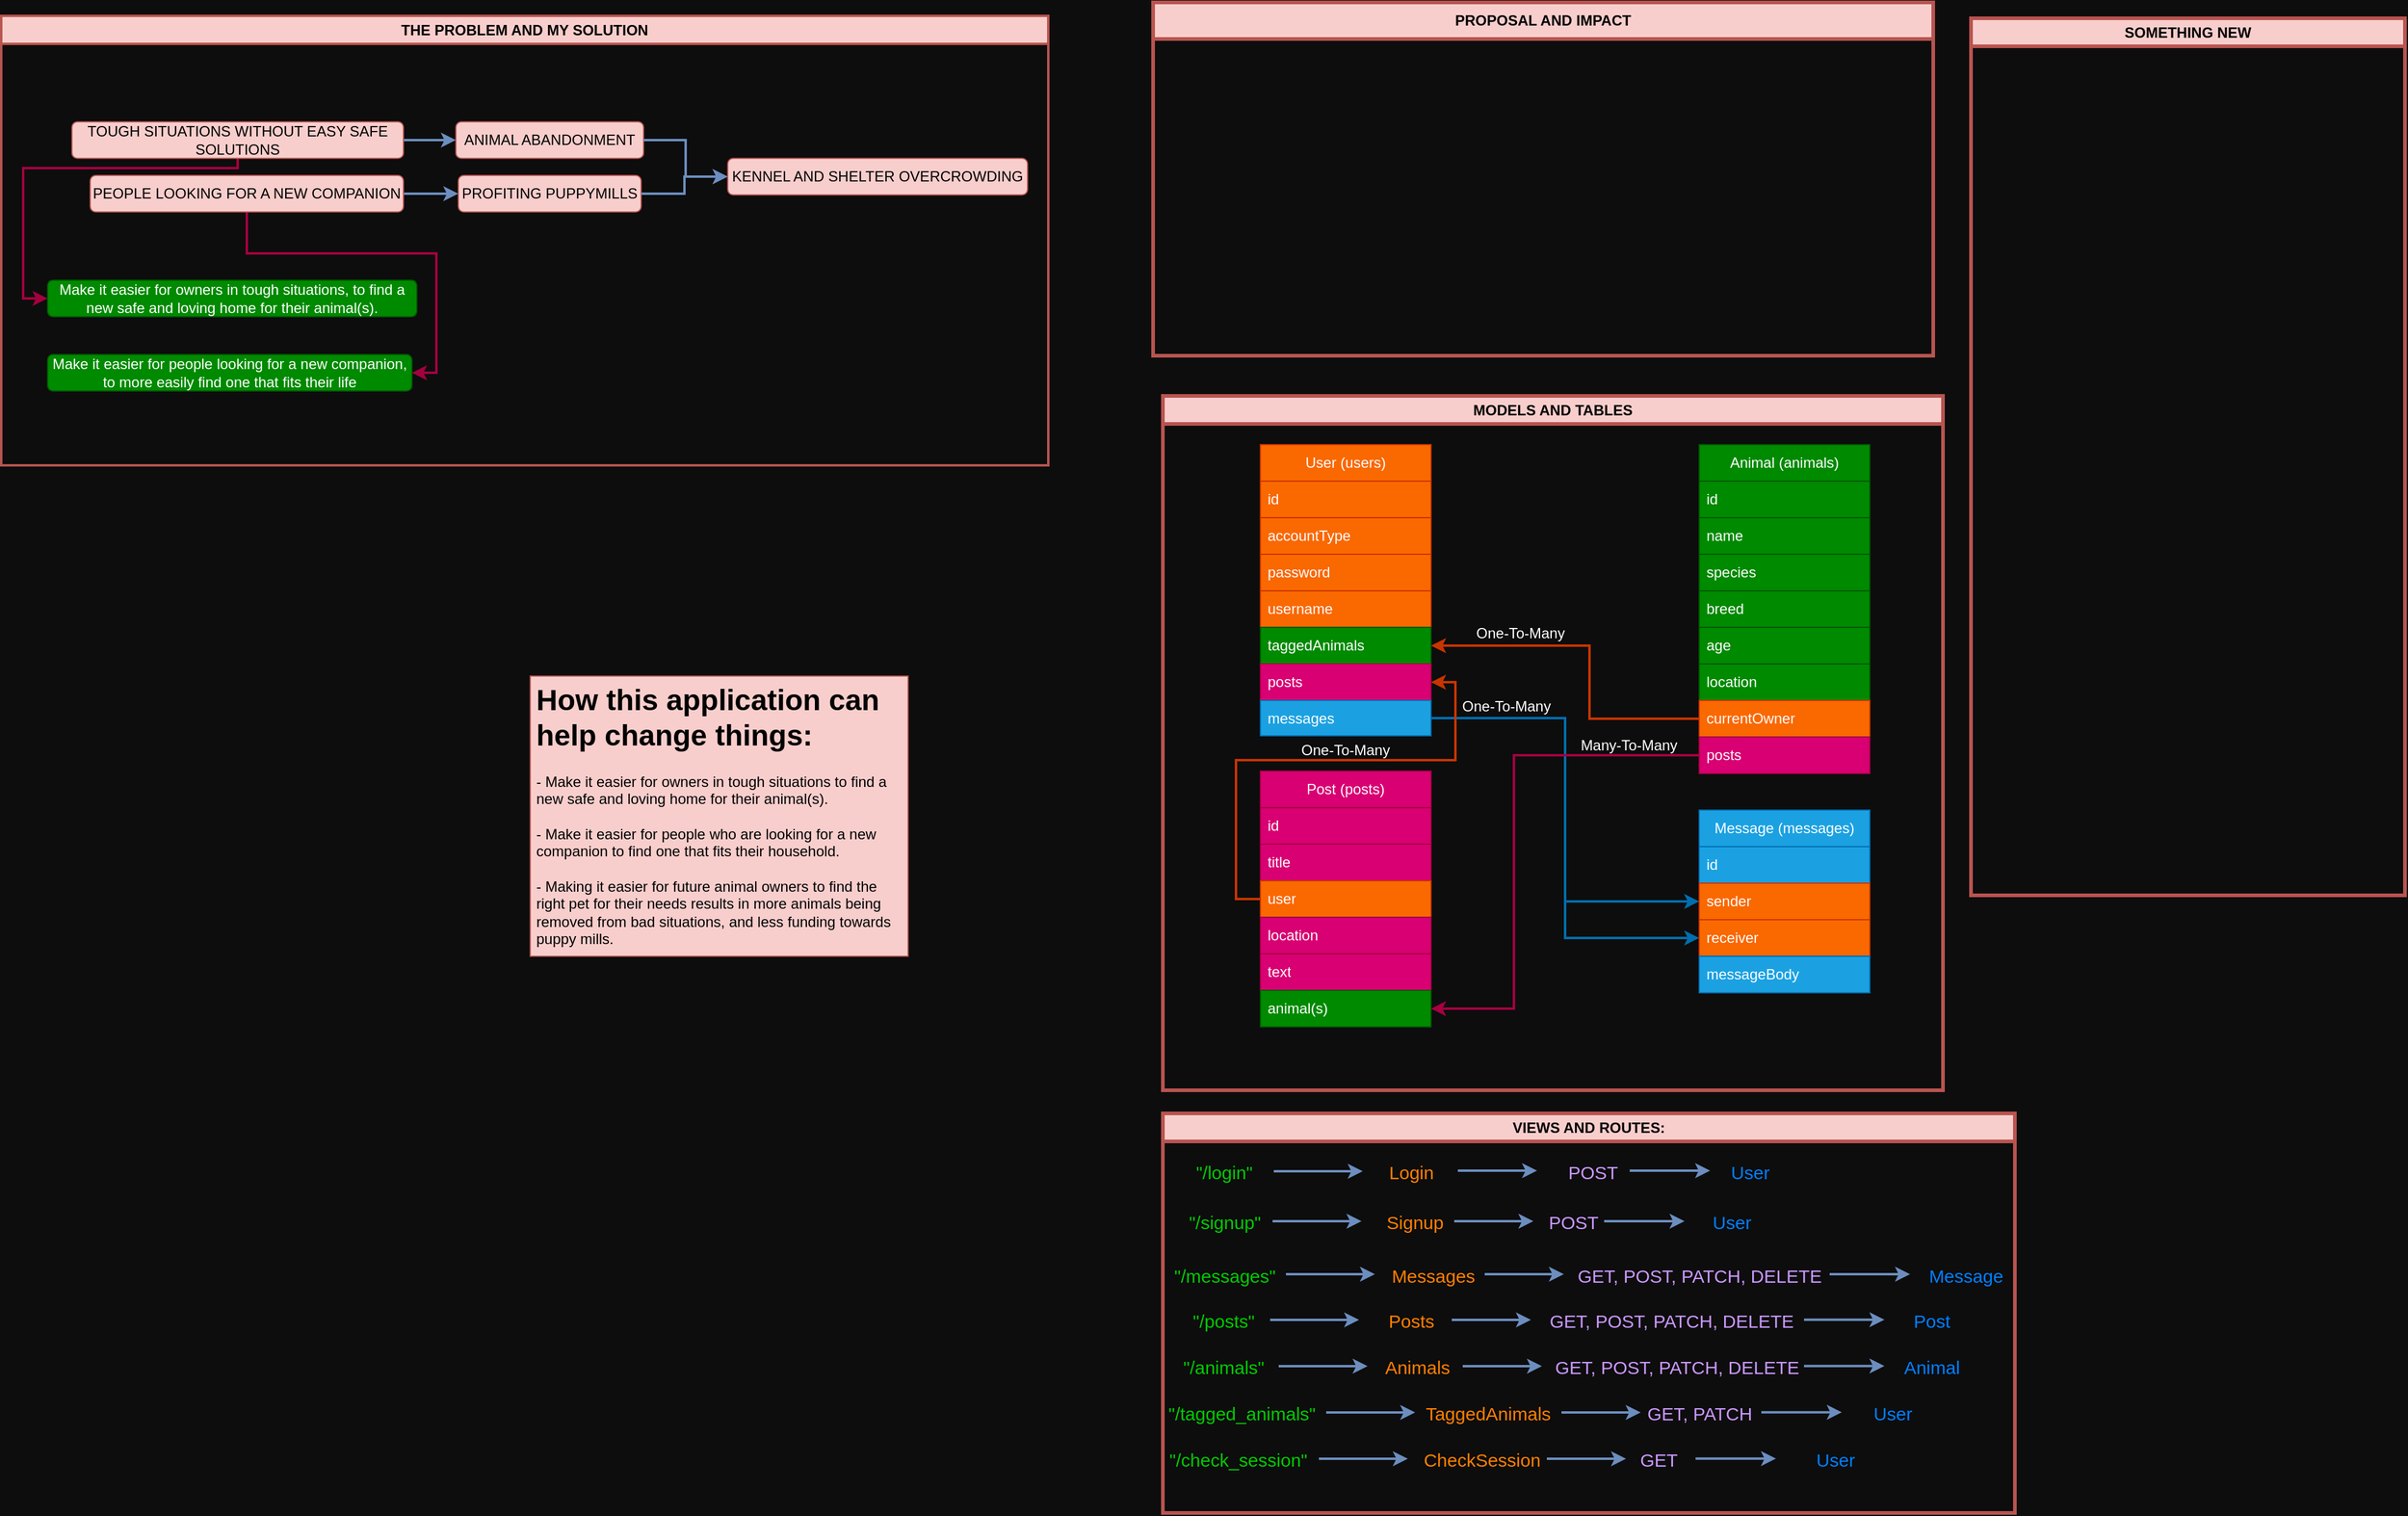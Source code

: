 <mxfile version="22.1.4" type="github">
  <diagram name="Page-1" id="QnDPWNosyGdadTyW6Ekd">
    <mxGraphModel dx="1979" dy="1884" grid="0" gridSize="10" guides="1" tooltips="1" connect="1" arrows="1" fold="1" page="0" pageScale="1" pageWidth="850" pageHeight="1100" background="#0D0D0D" math="0" shadow="0">
      <root>
        <mxCell id="0" />
        <mxCell id="1" parent="0" />
        <mxCell id="WfwidvhYrzyNlVmAxbwn-6" value="PROPOSAL AND IMPACT" style="swimlane;whiteSpace=wrap;html=1;startSize=30;fillColor=#f8cecc;strokeColor=#b85450;strokeWidth=3;" parent="1" vertex="1">
          <mxGeometry x="2" y="-1103" width="640" height="290" as="geometry">
            <mxRectangle x="10" y="-1090" width="180" height="30" as="alternateBounds" />
          </mxGeometry>
        </mxCell>
        <mxCell id="AdRa6NuN1TQCRi0MgPPj-2" value="MODELS AND TABLES" style="swimlane;whiteSpace=wrap;html=1;fillColor=#f8cecc;strokeColor=#b85450;rounded=0;strokeWidth=3;" parent="1" vertex="1">
          <mxGeometry x="10" y="-780" width="640" height="570" as="geometry">
            <mxRectangle x="10" y="-780" width="170" height="30" as="alternateBounds" />
          </mxGeometry>
        </mxCell>
        <mxCell id="AdRa6NuN1TQCRi0MgPPj-7" value="User (users)" style="swimlane;fontStyle=0;childLayout=stackLayout;horizontal=1;startSize=30;horizontalStack=0;resizeParent=1;resizeParentMax=0;resizeLast=0;collapsible=1;marginBottom=0;whiteSpace=wrap;html=1;fillColor=#fa6800;strokeColor=#C73500;fontColor=#FFFFFF;" parent="AdRa6NuN1TQCRi0MgPPj-2" vertex="1">
          <mxGeometry x="80" y="40" width="140" height="239" as="geometry" />
        </mxCell>
        <mxCell id="AdRa6NuN1TQCRi0MgPPj-8" value="id" style="text;strokeColor=#C73500;fillColor=#fa6800;align=left;verticalAlign=middle;spacingLeft=4;spacingRight=4;overflow=hidden;points=[[0,0.5],[1,0.5]];portConstraint=eastwest;rotatable=0;whiteSpace=wrap;html=1;fontColor=#FFFFFF;" parent="AdRa6NuN1TQCRi0MgPPj-7" vertex="1">
          <mxGeometry y="30" width="140" height="30" as="geometry" />
        </mxCell>
        <mxCell id="AdRa6NuN1TQCRi0MgPPj-12" value="accountType" style="text;strokeColor=#C73500;fillColor=#fa6800;align=left;verticalAlign=middle;spacingLeft=4;spacingRight=4;overflow=hidden;points=[[0,0.5],[1,0.5]];portConstraint=eastwest;rotatable=0;whiteSpace=wrap;html=1;fontColor=#FFFFFF;" parent="AdRa6NuN1TQCRi0MgPPj-7" vertex="1">
          <mxGeometry y="60" width="140" height="30" as="geometry" />
        </mxCell>
        <mxCell id="AdRa6NuN1TQCRi0MgPPj-10" value="password" style="text;strokeColor=#C73500;fillColor=#fa6800;align=left;verticalAlign=middle;spacingLeft=4;spacingRight=4;overflow=hidden;points=[[0,0.5],[1,0.5]];portConstraint=eastwest;rotatable=0;whiteSpace=wrap;html=1;fontColor=#FFFFFF;" parent="AdRa6NuN1TQCRi0MgPPj-7" vertex="1">
          <mxGeometry y="90" width="140" height="30" as="geometry" />
        </mxCell>
        <mxCell id="AdRa6NuN1TQCRi0MgPPj-11" value="username" style="text;strokeColor=#C73500;fillColor=#fa6800;align=left;verticalAlign=middle;spacingLeft=4;spacingRight=4;overflow=hidden;points=[[0,0.5],[1,0.5]];portConstraint=eastwest;rotatable=0;whiteSpace=wrap;html=1;fontColor=#FFFFFF;" parent="AdRa6NuN1TQCRi0MgPPj-7" vertex="1">
          <mxGeometry y="120" width="140" height="30" as="geometry" />
        </mxCell>
        <mxCell id="xWQlsnRgKybAR5OPVelj-9" value="taggedAnimals" style="text;strokeColor=#005700;fillColor=#008a00;align=left;verticalAlign=middle;spacingLeft=4;spacingRight=4;overflow=hidden;points=[[0,0.5],[1,0.5]];portConstraint=eastwest;rotatable=0;whiteSpace=wrap;html=1;fontColor=#ffffff;" parent="AdRa6NuN1TQCRi0MgPPj-7" vertex="1">
          <mxGeometry y="150" width="140" height="30" as="geometry" />
        </mxCell>
        <mxCell id="xWQlsnRgKybAR5OPVelj-18" value="posts" style="text;strokeColor=#A50040;fillColor=#d80073;align=left;verticalAlign=middle;spacingLeft=4;spacingRight=4;overflow=hidden;points=[[0,0.5],[1,0.5]];portConstraint=eastwest;rotatable=0;whiteSpace=wrap;html=1;fontColor=#ffffff;" parent="AdRa6NuN1TQCRi0MgPPj-7" vertex="1">
          <mxGeometry y="180" width="140" height="30" as="geometry" />
        </mxCell>
        <mxCell id="xWQlsnRgKybAR5OPVelj-17" value="messages" style="text;strokeColor=#006EAF;fillColor=#1ba1e2;align=left;verticalAlign=middle;spacingLeft=4;spacingRight=4;overflow=hidden;points=[[0,0.5],[1,0.5]];portConstraint=eastwest;rotatable=0;whiteSpace=wrap;html=1;fontColor=#ffffff;" parent="AdRa6NuN1TQCRi0MgPPj-7" vertex="1">
          <mxGeometry y="210" width="140" height="29" as="geometry" />
        </mxCell>
        <mxCell id="AdRa6NuN1TQCRi0MgPPj-14" value="Animal (animals)" style="swimlane;fontStyle=0;childLayout=stackLayout;horizontal=1;startSize=30;horizontalStack=0;resizeParent=1;resizeParentMax=0;resizeLast=0;collapsible=1;marginBottom=0;whiteSpace=wrap;html=1;fillColor=#008a00;strokeColor=#005700;fontColor=#ffffff;" parent="AdRa6NuN1TQCRi0MgPPj-2" vertex="1">
          <mxGeometry x="440" y="40" width="140" height="270" as="geometry" />
        </mxCell>
        <mxCell id="AdRa6NuN1TQCRi0MgPPj-15" value="id" style="text;strokeColor=#005700;fillColor=#008a00;align=left;verticalAlign=middle;spacingLeft=4;spacingRight=4;overflow=hidden;points=[[0,0.5],[1,0.5]];portConstraint=eastwest;rotatable=0;whiteSpace=wrap;html=1;fontColor=#ffffff;" parent="AdRa6NuN1TQCRi0MgPPj-14" vertex="1">
          <mxGeometry y="30" width="140" height="30" as="geometry" />
        </mxCell>
        <mxCell id="AdRa6NuN1TQCRi0MgPPj-16" value="name" style="text;strokeColor=#005700;fillColor=#008a00;align=left;verticalAlign=middle;spacingLeft=4;spacingRight=4;overflow=hidden;points=[[0,0.5],[1,0.5]];portConstraint=eastwest;rotatable=0;whiteSpace=wrap;html=1;fontColor=#ffffff;" parent="AdRa6NuN1TQCRi0MgPPj-14" vertex="1">
          <mxGeometry y="60" width="140" height="30" as="geometry" />
        </mxCell>
        <mxCell id="AdRa6NuN1TQCRi0MgPPj-17" value="species" style="text;strokeColor=#005700;fillColor=#008a00;align=left;verticalAlign=middle;spacingLeft=4;spacingRight=4;overflow=hidden;points=[[0,0.5],[1,0.5]];portConstraint=eastwest;rotatable=0;whiteSpace=wrap;html=1;fontColor=#ffffff;" parent="AdRa6NuN1TQCRi0MgPPj-14" vertex="1">
          <mxGeometry y="90" width="140" height="30" as="geometry" />
        </mxCell>
        <mxCell id="AdRa6NuN1TQCRi0MgPPj-21" value="breed" style="text;strokeColor=#005700;fillColor=#008a00;align=left;verticalAlign=middle;spacingLeft=4;spacingRight=4;overflow=hidden;points=[[0,0.5],[1,0.5]];portConstraint=eastwest;rotatable=0;whiteSpace=wrap;html=1;fontColor=#ffffff;" parent="AdRa6NuN1TQCRi0MgPPj-14" vertex="1">
          <mxGeometry y="120" width="140" height="30" as="geometry" />
        </mxCell>
        <mxCell id="AdRa6NuN1TQCRi0MgPPj-20" value="age" style="text;strokeColor=#005700;fillColor=#008a00;align=left;verticalAlign=middle;spacingLeft=4;spacingRight=4;overflow=hidden;points=[[0,0.5],[1,0.5]];portConstraint=eastwest;rotatable=0;whiteSpace=wrap;html=1;fontColor=#ffffff;" parent="AdRa6NuN1TQCRi0MgPPj-14" vertex="1">
          <mxGeometry y="150" width="140" height="30" as="geometry" />
        </mxCell>
        <mxCell id="AdRa6NuN1TQCRi0MgPPj-19" value="location" style="text;strokeColor=#005700;fillColor=#008a00;align=left;verticalAlign=middle;spacingLeft=4;spacingRight=4;overflow=hidden;points=[[0,0.5],[1,0.5]];portConstraint=eastwest;rotatable=0;whiteSpace=wrap;html=1;fontColor=#ffffff;" parent="AdRa6NuN1TQCRi0MgPPj-14" vertex="1">
          <mxGeometry y="180" width="140" height="30" as="geometry" />
        </mxCell>
        <mxCell id="AdRa6NuN1TQCRi0MgPPj-18" value="currentOwner" style="text;strokeColor=#C73500;fillColor=#fa6800;align=left;verticalAlign=middle;spacingLeft=4;spacingRight=4;overflow=hidden;points=[[0,0.5],[1,0.5]];portConstraint=eastwest;rotatable=0;whiteSpace=wrap;html=1;fontColor=#FFFFFF;" parent="AdRa6NuN1TQCRi0MgPPj-14" vertex="1">
          <mxGeometry y="210" width="140" height="30" as="geometry" />
        </mxCell>
        <mxCell id="xWQlsnRgKybAR5OPVelj-19" value="posts" style="text;strokeColor=#A50040;fillColor=#d80073;align=left;verticalAlign=middle;spacingLeft=4;spacingRight=4;overflow=hidden;points=[[0,0.5],[1,0.5]];portConstraint=eastwest;rotatable=0;whiteSpace=wrap;html=1;fontColor=#ffffff;" parent="AdRa6NuN1TQCRi0MgPPj-14" vertex="1">
          <mxGeometry y="240" width="140" height="30" as="geometry" />
        </mxCell>
        <mxCell id="xWQlsnRgKybAR5OPVelj-2" value="Post (posts)" style="swimlane;fontStyle=0;childLayout=stackLayout;horizontal=1;startSize=30;horizontalStack=0;resizeParent=1;resizeParentMax=0;resizeLast=0;collapsible=1;marginBottom=0;whiteSpace=wrap;html=1;fillColor=#d80073;strokeColor=#A50040;fontColor=#ffffff;" parent="AdRa6NuN1TQCRi0MgPPj-2" vertex="1">
          <mxGeometry x="80" y="308" width="140" height="210" as="geometry" />
        </mxCell>
        <mxCell id="xWQlsnRgKybAR5OPVelj-3" value="id" style="text;strokeColor=#A50040;fillColor=#d80073;align=left;verticalAlign=middle;spacingLeft=4;spacingRight=4;overflow=hidden;points=[[0,0.5],[1,0.5]];portConstraint=eastwest;rotatable=0;whiteSpace=wrap;html=1;fontColor=#ffffff;" parent="xWQlsnRgKybAR5OPVelj-2" vertex="1">
          <mxGeometry y="30" width="140" height="30" as="geometry" />
        </mxCell>
        <mxCell id="xWQlsnRgKybAR5OPVelj-6" value="title" style="text;strokeColor=#A50040;fillColor=#d80073;align=left;verticalAlign=middle;spacingLeft=4;spacingRight=4;overflow=hidden;points=[[0,0.5],[1,0.5]];portConstraint=eastwest;rotatable=0;whiteSpace=wrap;html=1;fontColor=#ffffff;" parent="xWQlsnRgKybAR5OPVelj-2" vertex="1">
          <mxGeometry y="60" width="140" height="30" as="geometry" />
        </mxCell>
        <mxCell id="xWQlsnRgKybAR5OPVelj-4" value="user" style="text;strokeColor=#C73500;fillColor=#fa6800;align=left;verticalAlign=middle;spacingLeft=4;spacingRight=4;overflow=hidden;points=[[0,0.5],[1,0.5]];portConstraint=eastwest;rotatable=0;whiteSpace=wrap;html=1;fontColor=#FFFFFF;" parent="xWQlsnRgKybAR5OPVelj-2" vertex="1">
          <mxGeometry y="90" width="140" height="30" as="geometry" />
        </mxCell>
        <mxCell id="xWQlsnRgKybAR5OPVelj-5" value="location" style="text;strokeColor=#A50040;fillColor=#d80073;align=left;verticalAlign=middle;spacingLeft=4;spacingRight=4;overflow=hidden;points=[[0,0.5],[1,0.5]];portConstraint=eastwest;rotatable=0;whiteSpace=wrap;html=1;fontColor=#ffffff;" parent="xWQlsnRgKybAR5OPVelj-2" vertex="1">
          <mxGeometry y="120" width="140" height="30" as="geometry" />
        </mxCell>
        <mxCell id="xWQlsnRgKybAR5OPVelj-7" value="text" style="text;strokeColor=#A50040;fillColor=#d80073;align=left;verticalAlign=middle;spacingLeft=4;spacingRight=4;overflow=hidden;points=[[0,0.5],[1,0.5]];portConstraint=eastwest;rotatable=0;whiteSpace=wrap;html=1;fontColor=#ffffff;" parent="xWQlsnRgKybAR5OPVelj-2" vertex="1">
          <mxGeometry y="150" width="140" height="30" as="geometry" />
        </mxCell>
        <mxCell id="xWQlsnRgKybAR5OPVelj-8" value="animal(s)" style="text;strokeColor=#005700;fillColor=#008a00;align=left;verticalAlign=middle;spacingLeft=4;spacingRight=4;overflow=hidden;points=[[0,0.5],[1,0.5]];portConstraint=eastwest;rotatable=0;whiteSpace=wrap;html=1;fontColor=#ffffff;" parent="xWQlsnRgKybAR5OPVelj-2" vertex="1">
          <mxGeometry y="180" width="140" height="30" as="geometry" />
        </mxCell>
        <mxCell id="AdRa6NuN1TQCRi0MgPPj-22" value="Message (messages)" style="swimlane;fontStyle=0;childLayout=stackLayout;horizontal=1;startSize=30;horizontalStack=0;resizeParent=1;resizeParentMax=0;resizeLast=0;collapsible=1;marginBottom=0;whiteSpace=wrap;html=1;fillColor=#1ba1e2;strokeColor=#006EAF;fontColor=#ffffff;" parent="AdRa6NuN1TQCRi0MgPPj-2" vertex="1">
          <mxGeometry x="440" y="340" width="140" height="150" as="geometry" />
        </mxCell>
        <mxCell id="AdRa6NuN1TQCRi0MgPPj-23" value="id" style="text;strokeColor=#006EAF;fillColor=#1ba1e2;align=left;verticalAlign=middle;spacingLeft=4;spacingRight=4;overflow=hidden;points=[[0,0.5],[1,0.5]];portConstraint=eastwest;rotatable=0;whiteSpace=wrap;html=1;fontColor=#ffffff;" parent="AdRa6NuN1TQCRi0MgPPj-22" vertex="1">
          <mxGeometry y="30" width="140" height="30" as="geometry" />
        </mxCell>
        <mxCell id="AdRa6NuN1TQCRi0MgPPj-24" value="sender" style="text;strokeColor=#C73500;fillColor=#fa6800;align=left;verticalAlign=middle;spacingLeft=4;spacingRight=4;overflow=hidden;points=[[0,0.5],[1,0.5]];portConstraint=eastwest;rotatable=0;whiteSpace=wrap;html=1;fontColor=#FFFFFF;" parent="AdRa6NuN1TQCRi0MgPPj-22" vertex="1">
          <mxGeometry y="60" width="140" height="30" as="geometry" />
        </mxCell>
        <mxCell id="AdRa6NuN1TQCRi0MgPPj-26" value="receiver" style="text;strokeColor=#C73500;fillColor=#fa6800;align=left;verticalAlign=middle;spacingLeft=4;spacingRight=4;overflow=hidden;points=[[0,0.5],[1,0.5]];portConstraint=eastwest;rotatable=0;whiteSpace=wrap;html=1;fontColor=#FFFFFF;" parent="AdRa6NuN1TQCRi0MgPPj-22" vertex="1">
          <mxGeometry y="90" width="140" height="30" as="geometry" />
        </mxCell>
        <mxCell id="AdRa6NuN1TQCRi0MgPPj-27" value="messageBody" style="text;strokeColor=#006EAF;fillColor=#1ba1e2;align=left;verticalAlign=middle;spacingLeft=4;spacingRight=4;overflow=hidden;points=[[0,0.5],[1,0.5]];portConstraint=eastwest;rotatable=0;whiteSpace=wrap;html=1;fontColor=#ffffff;" parent="AdRa6NuN1TQCRi0MgPPj-22" vertex="1">
          <mxGeometry y="120" width="140" height="30" as="geometry" />
        </mxCell>
        <mxCell id="xWQlsnRgKybAR5OPVelj-20" style="edgeStyle=orthogonalEdgeStyle;rounded=0;orthogonalLoop=1;jettySize=auto;html=1;strokeColor=#C73500;strokeWidth=2;fillColor=#fa6800;" parent="AdRa6NuN1TQCRi0MgPPj-2" source="AdRa6NuN1TQCRi0MgPPj-18" target="xWQlsnRgKybAR5OPVelj-9" edge="1">
          <mxGeometry relative="1" as="geometry">
            <Array as="points">
              <mxPoint x="350" y="265" />
              <mxPoint x="350" y="205" />
            </Array>
          </mxGeometry>
        </mxCell>
        <mxCell id="xWQlsnRgKybAR5OPVelj-23" style="edgeStyle=orthogonalEdgeStyle;rounded=0;orthogonalLoop=1;jettySize=auto;html=1;strokeColor=#006EAF;strokeWidth=2;fillColor=#1ba1e2;" parent="AdRa6NuN1TQCRi0MgPPj-2" source="xWQlsnRgKybAR5OPVelj-17" target="AdRa6NuN1TQCRi0MgPPj-26" edge="1">
          <mxGeometry relative="1" as="geometry" />
        </mxCell>
        <mxCell id="xWQlsnRgKybAR5OPVelj-24" style="edgeStyle=orthogonalEdgeStyle;rounded=0;orthogonalLoop=1;jettySize=auto;html=1;strokeColor=#006EAF;strokeWidth=2;fillColor=#1ba1e2;" parent="AdRa6NuN1TQCRi0MgPPj-2" source="xWQlsnRgKybAR5OPVelj-17" target="AdRa6NuN1TQCRi0MgPPj-24" edge="1">
          <mxGeometry relative="1" as="geometry" />
        </mxCell>
        <mxCell id="xWQlsnRgKybAR5OPVelj-25" style="edgeStyle=orthogonalEdgeStyle;rounded=0;orthogonalLoop=1;jettySize=auto;html=1;entryX=1;entryY=0.5;entryDx=0;entryDy=0;strokeColor=#A50040;strokeWidth=2;fillColor=#d80073;" parent="AdRa6NuN1TQCRi0MgPPj-2" source="xWQlsnRgKybAR5OPVelj-19" target="xWQlsnRgKybAR5OPVelj-8" edge="1">
          <mxGeometry relative="1" as="geometry">
            <Array as="points">
              <mxPoint x="288" y="295" />
              <mxPoint x="288" y="503" />
            </Array>
          </mxGeometry>
        </mxCell>
        <mxCell id="JQjJ9PsffKk6_SLziyI5-3" value="One-To-Many" style="text;html=1;strokeColor=none;fillColor=none;align=center;verticalAlign=middle;whiteSpace=wrap;rounded=0;fontColor=#FFFFFF;" parent="AdRa6NuN1TQCRi0MgPPj-2" vertex="1">
          <mxGeometry x="245" y="180" width="97" height="30" as="geometry" />
        </mxCell>
        <mxCell id="JQjJ9PsffKk6_SLziyI5-4" value="One-To-Many" style="text;html=1;strokeColor=none;fillColor=none;align=center;verticalAlign=middle;whiteSpace=wrap;rounded=0;fontColor=#FFFFFF;" parent="AdRa6NuN1TQCRi0MgPPj-2" vertex="1">
          <mxGeometry x="243" y="240" width="78" height="30" as="geometry" />
        </mxCell>
        <mxCell id="JQjJ9PsffKk6_SLziyI5-7" style="edgeStyle=orthogonalEdgeStyle;rounded=0;orthogonalLoop=1;jettySize=auto;html=1;entryX=1;entryY=0.5;entryDx=0;entryDy=0;strokeWidth=2;fillColor=#fa6800;strokeColor=#C73500;" parent="AdRa6NuN1TQCRi0MgPPj-2" source="xWQlsnRgKybAR5OPVelj-4" target="xWQlsnRgKybAR5OPVelj-18" edge="1">
          <mxGeometry relative="1" as="geometry">
            <Array as="points">
              <mxPoint x="60" y="413" />
              <mxPoint x="60" y="299" />
              <mxPoint x="240" y="299" />
              <mxPoint x="240" y="235" />
            </Array>
          </mxGeometry>
        </mxCell>
        <mxCell id="JQjJ9PsffKk6_SLziyI5-8" value="One-To-Many" style="text;html=1;strokeColor=none;fillColor=none;align=center;verticalAlign=middle;whiteSpace=wrap;rounded=0;fontColor=#FFFFFF;" parent="AdRa6NuN1TQCRi0MgPPj-2" vertex="1">
          <mxGeometry x="110" y="276" width="80" height="30" as="geometry" />
        </mxCell>
        <mxCell id="JQjJ9PsffKk6_SLziyI5-9" value="Many-To-Many" style="text;html=1;strokeColor=none;fillColor=none;align=center;verticalAlign=middle;whiteSpace=wrap;rounded=0;fontColor=#FFFFFF;" parent="AdRa6NuN1TQCRi0MgPPj-2" vertex="1">
          <mxGeometry x="340" y="272" width="85" height="30" as="geometry" />
        </mxCell>
        <mxCell id="_cTKvnzmP2ruFUYqaLfK-1" value="VIEWS AND ROUTES:" style="swimlane;whiteSpace=wrap;html=1;fillColor=#f8cecc;strokeColor=#b85450;strokeWidth=3;" parent="1" vertex="1">
          <mxGeometry x="10" y="-191" width="699" height="328" as="geometry">
            <mxRectangle x="9" y="-199" width="156" height="26" as="alternateBounds" />
          </mxGeometry>
        </mxCell>
        <mxCell id="2MYl5ndHaeksl3x8lS-z-1" value="&quot;/login&quot;" style="text;html=1;strokeColor=none;fillColor=none;align=center;verticalAlign=middle;whiteSpace=wrap;rounded=0;fontColor=#00CC00;fontSize=15;" parent="_cTKvnzmP2ruFUYqaLfK-1" vertex="1">
          <mxGeometry x="20" y="33" width="61" height="30" as="geometry" />
        </mxCell>
        <mxCell id="2MYl5ndHaeksl3x8lS-z-2" value="" style="endArrow=classic;html=1;rounded=0;fillColor=#dae8fc;strokeColor=#6c8ebf;strokeWidth=2;" parent="_cTKvnzmP2ruFUYqaLfK-1" edge="1">
          <mxGeometry width="50" height="50" relative="1" as="geometry">
            <mxPoint x="91" y="47.5" as="sourcePoint" />
            <mxPoint x="164" y="47.5" as="targetPoint" />
            <Array as="points" />
          </mxGeometry>
        </mxCell>
        <mxCell id="2MYl5ndHaeksl3x8lS-z-3" value="Login" style="text;html=1;strokeColor=none;fillColor=none;align=center;verticalAlign=middle;whiteSpace=wrap;rounded=0;fontColor=#FF8000;fontSize=15;" parent="_cTKvnzmP2ruFUYqaLfK-1" vertex="1">
          <mxGeometry x="174" y="33" width="60" height="30" as="geometry" />
        </mxCell>
        <mxCell id="2MYl5ndHaeksl3x8lS-z-4" value="" style="endArrow=classic;html=1;rounded=0;fillColor=#dae8fc;strokeColor=#6c8ebf;strokeWidth=2;" parent="_cTKvnzmP2ruFUYqaLfK-1" edge="1">
          <mxGeometry width="50" height="50" relative="1" as="geometry">
            <mxPoint x="242" y="47" as="sourcePoint" />
            <mxPoint x="307" y="47" as="targetPoint" />
          </mxGeometry>
        </mxCell>
        <mxCell id="2MYl5ndHaeksl3x8lS-z-5" value="POST" style="text;html=1;strokeColor=none;fillColor=none;align=center;verticalAlign=middle;whiteSpace=wrap;rounded=0;fontColor=#CC99FF;fontSize=15;" parent="_cTKvnzmP2ruFUYqaLfK-1" vertex="1">
          <mxGeometry x="323" y="33" width="60" height="30" as="geometry" />
        </mxCell>
        <mxCell id="2MYl5ndHaeksl3x8lS-z-8" value="" style="endArrow=classic;html=1;rounded=0;strokeWidth=2;fillColor=#dae8fc;strokeColor=#6c8ebf;" parent="_cTKvnzmP2ruFUYqaLfK-1" edge="1">
          <mxGeometry width="50" height="50" relative="1" as="geometry">
            <mxPoint x="383" y="47" as="sourcePoint" />
            <mxPoint x="449" y="47" as="targetPoint" />
          </mxGeometry>
        </mxCell>
        <mxCell id="2MYl5ndHaeksl3x8lS-z-9" value="User" style="text;html=1;strokeColor=none;fillColor=none;align=center;verticalAlign=middle;whiteSpace=wrap;rounded=0;fontColor=#007FFF;fontSize=15;" parent="_cTKvnzmP2ruFUYqaLfK-1" vertex="1">
          <mxGeometry x="452" y="33" width="60" height="30" as="geometry" />
        </mxCell>
        <mxCell id="2MYl5ndHaeksl3x8lS-z-11" value="&quot;/signup&quot;" style="text;html=1;strokeColor=none;fillColor=none;align=center;verticalAlign=middle;whiteSpace=wrap;rounded=0;fontColor=#00CC00;fontSize=15;" parent="_cTKvnzmP2ruFUYqaLfK-1" vertex="1">
          <mxGeometry x="21" y="74" width="60" height="30" as="geometry" />
        </mxCell>
        <mxCell id="2MYl5ndHaeksl3x8lS-z-12" value="&quot;/messages&quot;" style="text;html=1;strokeColor=none;fillColor=none;align=center;verticalAlign=middle;whiteSpace=wrap;rounded=0;fontSize=15;fontColor=#00CC00;" parent="_cTKvnzmP2ruFUYqaLfK-1" vertex="1">
          <mxGeometry x="21" y="117.5" width="60" height="30" as="geometry" />
        </mxCell>
        <mxCell id="2MYl5ndHaeksl3x8lS-z-13" value="&quot;/posts&quot;" style="text;html=1;strokeColor=none;fillColor=none;align=center;verticalAlign=middle;whiteSpace=wrap;rounded=0;fontSize=15;fontColor=#00CC00;" parent="_cTKvnzmP2ruFUYqaLfK-1" vertex="1">
          <mxGeometry x="20" y="155" width="60" height="30" as="geometry" />
        </mxCell>
        <mxCell id="2MYl5ndHaeksl3x8lS-z-14" value="&quot;/animals&quot;" style="text;html=1;strokeColor=none;fillColor=none;align=center;verticalAlign=middle;whiteSpace=wrap;rounded=0;fontSize=15;fontColor=#00CC00;" parent="_cTKvnzmP2ruFUYqaLfK-1" vertex="1">
          <mxGeometry x="20" y="193" width="60" height="30" as="geometry" />
        </mxCell>
        <mxCell id="2MYl5ndHaeksl3x8lS-z-15" value="&quot;/tagged_animals&quot;" style="text;html=1;strokeColor=none;fillColor=none;align=center;verticalAlign=middle;whiteSpace=wrap;rounded=0;fontSize=15;fontColor=#00CC00;" parent="_cTKvnzmP2ruFUYqaLfK-1" vertex="1">
          <mxGeometry x="35" y="231" width="60" height="30" as="geometry" />
        </mxCell>
        <mxCell id="2MYl5ndHaeksl3x8lS-z-17" value="" style="endArrow=classic;html=1;rounded=0;fillColor=#dae8fc;strokeColor=#6c8ebf;strokeWidth=2;" parent="_cTKvnzmP2ruFUYqaLfK-1" edge="1">
          <mxGeometry width="50" height="50" relative="1" as="geometry">
            <mxPoint x="90" y="88.5" as="sourcePoint" />
            <mxPoint x="163" y="88.5" as="targetPoint" />
            <Array as="points" />
          </mxGeometry>
        </mxCell>
        <mxCell id="2MYl5ndHaeksl3x8lS-z-18" value="" style="endArrow=classic;html=1;rounded=0;fillColor=#dae8fc;strokeColor=#6c8ebf;strokeWidth=2;" parent="_cTKvnzmP2ruFUYqaLfK-1" edge="1">
          <mxGeometry width="50" height="50" relative="1" as="geometry">
            <mxPoint x="101" y="132" as="sourcePoint" />
            <mxPoint x="174" y="132" as="targetPoint" />
            <Array as="points" />
          </mxGeometry>
        </mxCell>
        <mxCell id="2MYl5ndHaeksl3x8lS-z-19" value="" style="endArrow=classic;html=1;rounded=0;fillColor=#dae8fc;strokeColor=#6c8ebf;strokeWidth=2;" parent="_cTKvnzmP2ruFUYqaLfK-1" edge="1">
          <mxGeometry width="50" height="50" relative="1" as="geometry">
            <mxPoint x="88" y="169.5" as="sourcePoint" />
            <mxPoint x="161" y="169.5" as="targetPoint" />
            <Array as="points" />
          </mxGeometry>
        </mxCell>
        <mxCell id="2MYl5ndHaeksl3x8lS-z-20" value="" style="endArrow=classic;html=1;rounded=0;fillColor=#dae8fc;strokeColor=#6c8ebf;strokeWidth=2;" parent="_cTKvnzmP2ruFUYqaLfK-1" edge="1">
          <mxGeometry width="50" height="50" relative="1" as="geometry">
            <mxPoint x="95" y="207.5" as="sourcePoint" />
            <mxPoint x="168" y="207.5" as="targetPoint" />
            <Array as="points" />
          </mxGeometry>
        </mxCell>
        <mxCell id="2MYl5ndHaeksl3x8lS-z-21" value="" style="endArrow=classic;html=1;rounded=0;fillColor=#dae8fc;strokeColor=#6c8ebf;strokeWidth=2;" parent="_cTKvnzmP2ruFUYqaLfK-1" edge="1">
          <mxGeometry width="50" height="50" relative="1" as="geometry">
            <mxPoint x="134" y="245.5" as="sourcePoint" />
            <mxPoint x="207" y="245.5" as="targetPoint" />
            <Array as="points" />
          </mxGeometry>
        </mxCell>
        <mxCell id="2MYl5ndHaeksl3x8lS-z-40" value="Signup" style="text;html=1;strokeColor=none;fillColor=none;align=center;verticalAlign=middle;whiteSpace=wrap;rounded=0;fontColor=#FF8000;fontSize=15;" parent="_cTKvnzmP2ruFUYqaLfK-1" vertex="1">
          <mxGeometry x="177" y="74" width="60" height="30" as="geometry" />
        </mxCell>
        <mxCell id="2MYl5ndHaeksl3x8lS-z-41" value="Messages" style="text;html=1;strokeColor=none;fillColor=none;align=center;verticalAlign=middle;whiteSpace=wrap;rounded=0;fontColor=#FF8000;fontSize=15;" parent="_cTKvnzmP2ruFUYqaLfK-1" vertex="1">
          <mxGeometry x="192" y="117.5" width="60" height="30" as="geometry" />
        </mxCell>
        <mxCell id="2MYl5ndHaeksl3x8lS-z-42" value="&quot;/check_session&quot;" style="text;html=1;strokeColor=none;fillColor=none;align=center;verticalAlign=middle;whiteSpace=wrap;rounded=0;fontSize=15;fontColor=#00CC00;" parent="_cTKvnzmP2ruFUYqaLfK-1" vertex="1">
          <mxGeometry x="32" y="269" width="60" height="30" as="geometry" />
        </mxCell>
        <mxCell id="2MYl5ndHaeksl3x8lS-z-43" value="" style="endArrow=classic;html=1;rounded=0;fillColor=#dae8fc;strokeColor=#6c8ebf;strokeWidth=2;" parent="_cTKvnzmP2ruFUYqaLfK-1" edge="1">
          <mxGeometry width="50" height="50" relative="1" as="geometry">
            <mxPoint x="128" y="283.5" as="sourcePoint" />
            <mxPoint x="201" y="283.5" as="targetPoint" />
            <Array as="points" />
          </mxGeometry>
        </mxCell>
        <mxCell id="2MYl5ndHaeksl3x8lS-z-66" value="Posts" style="text;html=1;strokeColor=none;fillColor=none;align=center;verticalAlign=middle;whiteSpace=wrap;rounded=0;fontColor=#FF8000;fontSize=15;" parent="_cTKvnzmP2ruFUYqaLfK-1" vertex="1">
          <mxGeometry x="174" y="155" width="60" height="30" as="geometry" />
        </mxCell>
        <mxCell id="2MYl5ndHaeksl3x8lS-z-67" value="Animals" style="text;html=1;strokeColor=none;fillColor=none;align=center;verticalAlign=middle;whiteSpace=wrap;rounded=0;fontColor=#FF8000;fontSize=15;" parent="_cTKvnzmP2ruFUYqaLfK-1" vertex="1">
          <mxGeometry x="179" y="193" width="60" height="30" as="geometry" />
        </mxCell>
        <mxCell id="2MYl5ndHaeksl3x8lS-z-68" value="TaggedAnimals" style="text;html=1;strokeColor=none;fillColor=none;align=center;verticalAlign=middle;whiteSpace=wrap;rounded=0;fontColor=#FF8000;fontSize=15;" parent="_cTKvnzmP2ruFUYqaLfK-1" vertex="1">
          <mxGeometry x="237" y="231" width="60" height="30" as="geometry" />
        </mxCell>
        <mxCell id="2MYl5ndHaeksl3x8lS-z-69" value="CheckSession" style="text;html=1;strokeColor=none;fillColor=none;align=center;verticalAlign=middle;whiteSpace=wrap;rounded=0;fontColor=#FF8000;fontSize=15;" parent="_cTKvnzmP2ruFUYqaLfK-1" vertex="1">
          <mxGeometry x="232" y="269" width="60" height="30" as="geometry" />
        </mxCell>
        <mxCell id="2MYl5ndHaeksl3x8lS-z-70" value="" style="endArrow=classic;html=1;rounded=0;fillColor=#dae8fc;strokeColor=#6c8ebf;strokeWidth=2;" parent="_cTKvnzmP2ruFUYqaLfK-1" edge="1">
          <mxGeometry width="50" height="50" relative="1" as="geometry">
            <mxPoint x="239" y="88.5" as="sourcePoint" />
            <mxPoint x="304" y="88.5" as="targetPoint" />
          </mxGeometry>
        </mxCell>
        <mxCell id="2MYl5ndHaeksl3x8lS-z-71" value="" style="endArrow=classic;html=1;rounded=0;fillColor=#dae8fc;strokeColor=#6c8ebf;strokeWidth=2;" parent="_cTKvnzmP2ruFUYqaLfK-1" edge="1">
          <mxGeometry width="50" height="50" relative="1" as="geometry">
            <mxPoint x="264" y="132" as="sourcePoint" />
            <mxPoint x="329" y="132" as="targetPoint" />
          </mxGeometry>
        </mxCell>
        <mxCell id="2MYl5ndHaeksl3x8lS-z-72" value="" style="endArrow=classic;html=1;rounded=0;fillColor=#dae8fc;strokeColor=#6c8ebf;strokeWidth=2;" parent="_cTKvnzmP2ruFUYqaLfK-1" edge="1">
          <mxGeometry width="50" height="50" relative="1" as="geometry">
            <mxPoint x="237" y="169.5" as="sourcePoint" />
            <mxPoint x="302" y="169.5" as="targetPoint" />
          </mxGeometry>
        </mxCell>
        <mxCell id="2MYl5ndHaeksl3x8lS-z-73" value="" style="endArrow=classic;html=1;rounded=0;fillColor=#dae8fc;strokeColor=#6c8ebf;strokeWidth=2;" parent="_cTKvnzmP2ruFUYqaLfK-1" edge="1">
          <mxGeometry width="50" height="50" relative="1" as="geometry">
            <mxPoint x="246" y="207.5" as="sourcePoint" />
            <mxPoint x="311" y="207.5" as="targetPoint" />
          </mxGeometry>
        </mxCell>
        <mxCell id="2MYl5ndHaeksl3x8lS-z-74" value="" style="endArrow=classic;html=1;rounded=0;fillColor=#dae8fc;strokeColor=#6c8ebf;strokeWidth=2;" parent="_cTKvnzmP2ruFUYqaLfK-1" edge="1">
          <mxGeometry width="50" height="50" relative="1" as="geometry">
            <mxPoint x="327" y="245.5" as="sourcePoint" />
            <mxPoint x="392" y="245.5" as="targetPoint" />
          </mxGeometry>
        </mxCell>
        <mxCell id="2MYl5ndHaeksl3x8lS-z-75" value="" style="endArrow=classic;html=1;rounded=0;fillColor=#dae8fc;strokeColor=#6c8ebf;strokeWidth=2;" parent="_cTKvnzmP2ruFUYqaLfK-1" edge="1">
          <mxGeometry width="50" height="50" relative="1" as="geometry">
            <mxPoint x="315" y="283.5" as="sourcePoint" />
            <mxPoint x="380" y="283.5" as="targetPoint" />
          </mxGeometry>
        </mxCell>
        <mxCell id="2MYl5ndHaeksl3x8lS-z-76" value="POST" style="text;html=1;strokeColor=none;fillColor=none;align=center;verticalAlign=middle;whiteSpace=wrap;rounded=0;fontColor=#CC99FF;fontSize=15;" parent="_cTKvnzmP2ruFUYqaLfK-1" vertex="1">
          <mxGeometry x="307" y="74" width="60" height="30" as="geometry" />
        </mxCell>
        <mxCell id="2MYl5ndHaeksl3x8lS-z-77" value="GET, POST, PATCH, DELETE" style="text;html=1;strokeColor=none;fillColor=none;align=center;verticalAlign=middle;whiteSpace=wrap;rounded=0;fontColor=#CC99FF;fontSize=15;" parent="_cTKvnzmP2ruFUYqaLfK-1" vertex="1">
          <mxGeometry x="327" y="117.5" width="227" height="30" as="geometry" />
        </mxCell>
        <mxCell id="2MYl5ndHaeksl3x8lS-z-78" value="GET, POST, PATCH, DELETE" style="text;html=1;strokeColor=none;fillColor=none;align=center;verticalAlign=middle;whiteSpace=wrap;rounded=0;fontColor=#CC99FF;fontSize=15;" parent="_cTKvnzmP2ruFUYqaLfK-1" vertex="1">
          <mxGeometry x="302" y="155" width="231" height="30" as="geometry" />
        </mxCell>
        <mxCell id="2MYl5ndHaeksl3x8lS-z-79" value="GET, POST, PATCH, DELETE" style="text;html=1;strokeColor=none;fillColor=none;align=center;verticalAlign=middle;whiteSpace=wrap;rounded=0;fontColor=#CC99FF;fontSize=15;" parent="_cTKvnzmP2ruFUYqaLfK-1" vertex="1">
          <mxGeometry x="318" y="193" width="208" height="30" as="geometry" />
        </mxCell>
        <mxCell id="1Y42PiByceGQKW-uyaXE-1" value="GET" style="text;html=1;strokeColor=none;fillColor=none;align=center;verticalAlign=middle;whiteSpace=wrap;rounded=0;fontColor=#CC99FF;fontSize=15;" parent="_cTKvnzmP2ruFUYqaLfK-1" vertex="1">
          <mxGeometry x="377" y="269" width="60" height="30" as="geometry" />
        </mxCell>
        <mxCell id="1Y42PiByceGQKW-uyaXE-2" value="GET, PATCH" style="text;html=1;strokeColor=none;fillColor=none;align=center;verticalAlign=middle;whiteSpace=wrap;rounded=0;fontColor=#CC99FF;fontSize=15;" parent="_cTKvnzmP2ruFUYqaLfK-1" vertex="1">
          <mxGeometry x="390" y="231" width="101" height="30" as="geometry" />
        </mxCell>
        <mxCell id="1Y42PiByceGQKW-uyaXE-3" value="" style="endArrow=classic;html=1;rounded=0;strokeWidth=2;fillColor=#dae8fc;strokeColor=#6c8ebf;" parent="_cTKvnzmP2ruFUYqaLfK-1" edge="1">
          <mxGeometry width="50" height="50" relative="1" as="geometry">
            <mxPoint x="362" y="88.5" as="sourcePoint" />
            <mxPoint x="428" y="88.5" as="targetPoint" />
          </mxGeometry>
        </mxCell>
        <mxCell id="1Y42PiByceGQKW-uyaXE-4" value="" style="endArrow=classic;html=1;rounded=0;strokeWidth=2;fillColor=#dae8fc;strokeColor=#6c8ebf;" parent="_cTKvnzmP2ruFUYqaLfK-1" edge="1">
          <mxGeometry width="50" height="50" relative="1" as="geometry">
            <mxPoint x="547" y="132" as="sourcePoint" />
            <mxPoint x="613" y="132" as="targetPoint" />
          </mxGeometry>
        </mxCell>
        <mxCell id="1Y42PiByceGQKW-uyaXE-5" value="" style="endArrow=classic;html=1;rounded=0;strokeWidth=2;fillColor=#dae8fc;strokeColor=#6c8ebf;" parent="_cTKvnzmP2ruFUYqaLfK-1" edge="1">
          <mxGeometry width="50" height="50" relative="1" as="geometry">
            <mxPoint x="526" y="169.41" as="sourcePoint" />
            <mxPoint x="592" y="169.41" as="targetPoint" />
          </mxGeometry>
        </mxCell>
        <mxCell id="1Y42PiByceGQKW-uyaXE-6" value="" style="endArrow=classic;html=1;rounded=0;strokeWidth=2;fillColor=#dae8fc;strokeColor=#6c8ebf;" parent="_cTKvnzmP2ruFUYqaLfK-1" edge="1">
          <mxGeometry width="50" height="50" relative="1" as="geometry">
            <mxPoint x="526" y="207.41" as="sourcePoint" />
            <mxPoint x="592" y="207.41" as="targetPoint" />
          </mxGeometry>
        </mxCell>
        <mxCell id="1Y42PiByceGQKW-uyaXE-7" value="" style="endArrow=classic;html=1;rounded=0;strokeWidth=2;fillColor=#dae8fc;strokeColor=#6c8ebf;" parent="_cTKvnzmP2ruFUYqaLfK-1" edge="1">
          <mxGeometry width="50" height="50" relative="1" as="geometry">
            <mxPoint x="491" y="245.41" as="sourcePoint" />
            <mxPoint x="557" y="245.41" as="targetPoint" />
          </mxGeometry>
        </mxCell>
        <mxCell id="1Y42PiByceGQKW-uyaXE-8" value="" style="endArrow=classic;html=1;rounded=0;strokeWidth=2;fillColor=#dae8fc;strokeColor=#6c8ebf;" parent="_cTKvnzmP2ruFUYqaLfK-1" edge="1">
          <mxGeometry width="50" height="50" relative="1" as="geometry">
            <mxPoint x="437" y="283.41" as="sourcePoint" />
            <mxPoint x="503" y="283.41" as="targetPoint" />
          </mxGeometry>
        </mxCell>
        <mxCell id="1Y42PiByceGQKW-uyaXE-53" value="User" style="text;html=1;strokeColor=none;fillColor=none;align=center;verticalAlign=middle;whiteSpace=wrap;rounded=0;fontColor=#007FFF;fontSize=15;" parent="_cTKvnzmP2ruFUYqaLfK-1" vertex="1">
          <mxGeometry x="437" y="74" width="60" height="30" as="geometry" />
        </mxCell>
        <mxCell id="1Y42PiByceGQKW-uyaXE-54" value="Message" style="text;html=1;strokeColor=none;fillColor=none;align=center;verticalAlign=middle;whiteSpace=wrap;rounded=0;fontColor=#007FFF;fontSize=15;" parent="_cTKvnzmP2ruFUYqaLfK-1" vertex="1">
          <mxGeometry x="629" y="117.5" width="60" height="30" as="geometry" />
        </mxCell>
        <mxCell id="1Y42PiByceGQKW-uyaXE-55" value="Post" style="text;html=1;strokeColor=none;fillColor=none;align=center;verticalAlign=middle;whiteSpace=wrap;rounded=0;fontColor=#007FFF;fontSize=15;" parent="_cTKvnzmP2ruFUYqaLfK-1" vertex="1">
          <mxGeometry x="601" y="155" width="60" height="30" as="geometry" />
        </mxCell>
        <mxCell id="1Y42PiByceGQKW-uyaXE-56" value="Animal" style="text;html=1;strokeColor=none;fillColor=none;align=center;verticalAlign=middle;whiteSpace=wrap;rounded=0;fontColor=#007FFF;fontSize=15;" parent="_cTKvnzmP2ruFUYqaLfK-1" vertex="1">
          <mxGeometry x="601" y="193" width="60" height="30" as="geometry" />
        </mxCell>
        <mxCell id="1Y42PiByceGQKW-uyaXE-58" value="User" style="text;html=1;strokeColor=none;fillColor=none;align=center;verticalAlign=middle;whiteSpace=wrap;rounded=0;fontColor=#007FFF;fontSize=15;" parent="_cTKvnzmP2ruFUYqaLfK-1" vertex="1">
          <mxGeometry x="569" y="231" width="60" height="30" as="geometry" />
        </mxCell>
        <mxCell id="1Y42PiByceGQKW-uyaXE-59" value="User" style="text;html=1;strokeColor=none;fillColor=none;align=center;verticalAlign=middle;whiteSpace=wrap;rounded=0;fontColor=#007FFF;fontSize=15;" parent="_cTKvnzmP2ruFUYqaLfK-1" vertex="1">
          <mxGeometry x="522" y="269" width="60" height="30" as="geometry" />
        </mxCell>
        <mxCell id="1Y42PiByceGQKW-uyaXE-60" value="SOMETHING NEW" style="swimlane;whiteSpace=wrap;html=1;fillColor=#f8cecc;strokeColor=#b85450;strokeWidth=3;" parent="1" vertex="1">
          <mxGeometry x="673" y="-1090" width="356" height="720" as="geometry" />
        </mxCell>
        <mxCell id="MYKW1UoXWGAR3DtBjXnS-23" value="THE PROBLEM AND MY SOLUTION" style="swimlane;whiteSpace=wrap;html=1;fillColor=#f8cecc;strokeColor=#b85450;strokeWidth=2;" vertex="1" parent="1">
          <mxGeometry x="-943" y="-1092" width="859" height="369" as="geometry" />
        </mxCell>
        <mxCell id="MYKW1UoXWGAR3DtBjXnS-4" value="ANIMAL ABANDONMENT" style="text;html=1;strokeColor=#b85450;fillColor=#f8cecc;align=center;verticalAlign=middle;whiteSpace=wrap;rounded=1;" vertex="1" parent="MYKW1UoXWGAR3DtBjXnS-23">
          <mxGeometry x="373" y="87" width="154" height="30" as="geometry" />
        </mxCell>
        <mxCell id="MYKW1UoXWGAR3DtBjXnS-5" value="PROFITING PUPPYMILLS" style="text;html=1;strokeColor=#b85450;fillColor=#f8cecc;align=center;verticalAlign=middle;whiteSpace=wrap;rounded=1;" vertex="1" parent="MYKW1UoXWGAR3DtBjXnS-23">
          <mxGeometry x="375" y="131" width="150" height="30" as="geometry" />
        </mxCell>
        <mxCell id="MYKW1UoXWGAR3DtBjXnS-6" value="KENNEL AND SHELTER OVERCROWDING" style="text;html=1;strokeColor=#b85450;fillColor=#f8cecc;align=center;verticalAlign=middle;whiteSpace=wrap;rounded=1;" vertex="1" parent="MYKW1UoXWGAR3DtBjXnS-23">
          <mxGeometry x="596" y="117" width="246" height="30" as="geometry" />
        </mxCell>
        <mxCell id="MYKW1UoXWGAR3DtBjXnS-22" style="edgeStyle=orthogonalEdgeStyle;rounded=0;orthogonalLoop=1;jettySize=auto;html=1;fillColor=#dae8fc;strokeColor=#6c8ebf;strokeWidth=2;" edge="1" parent="MYKW1UoXWGAR3DtBjXnS-23" source="MYKW1UoXWGAR3DtBjXnS-4" target="MYKW1UoXWGAR3DtBjXnS-6">
          <mxGeometry relative="1" as="geometry" />
        </mxCell>
        <mxCell id="MYKW1UoXWGAR3DtBjXnS-21" style="edgeStyle=orthogonalEdgeStyle;rounded=0;orthogonalLoop=1;jettySize=auto;html=1;strokeWidth=2;fillColor=#dae8fc;strokeColor=#6c8ebf;" edge="1" parent="MYKW1UoXWGAR3DtBjXnS-23" source="MYKW1UoXWGAR3DtBjXnS-5" target="MYKW1UoXWGAR3DtBjXnS-6">
          <mxGeometry relative="1" as="geometry" />
        </mxCell>
        <mxCell id="MYKW1UoXWGAR3DtBjXnS-20" style="edgeStyle=orthogonalEdgeStyle;rounded=0;orthogonalLoop=1;jettySize=auto;html=1;entryX=0;entryY=0.5;entryDx=0;entryDy=0;fillColor=#dae8fc;strokeColor=#6c8ebf;strokeWidth=2;" edge="1" parent="MYKW1UoXWGAR3DtBjXnS-23" source="MYKW1UoXWGAR3DtBjXnS-9" target="MYKW1UoXWGAR3DtBjXnS-5">
          <mxGeometry relative="1" as="geometry" />
        </mxCell>
        <mxCell id="MYKW1UoXWGAR3DtBjXnS-27" style="edgeStyle=orthogonalEdgeStyle;rounded=0;orthogonalLoop=1;jettySize=auto;html=1;entryX=1;entryY=0.5;entryDx=0;entryDy=0;fillColor=#d80073;strokeColor=#A50040;strokeWidth=2;" edge="1" parent="MYKW1UoXWGAR3DtBjXnS-23" source="MYKW1UoXWGAR3DtBjXnS-9" target="MYKW1UoXWGAR3DtBjXnS-26">
          <mxGeometry relative="1" as="geometry">
            <Array as="points">
              <mxPoint x="202" y="195" />
              <mxPoint x="357" y="195" />
              <mxPoint x="357" y="293" />
            </Array>
          </mxGeometry>
        </mxCell>
        <mxCell id="MYKW1UoXWGAR3DtBjXnS-9" value="PEOPLE LOOKING FOR A NEW COMPANION" style="text;html=1;strokeColor=#b85450;fillColor=#f8cecc;align=center;verticalAlign=middle;whiteSpace=wrap;rounded=1;" vertex="1" parent="MYKW1UoXWGAR3DtBjXnS-23">
          <mxGeometry x="73" y="131" width="257" height="30" as="geometry" />
        </mxCell>
        <mxCell id="MYKW1UoXWGAR3DtBjXnS-19" style="edgeStyle=orthogonalEdgeStyle;rounded=0;orthogonalLoop=1;jettySize=auto;html=1;fillColor=#dae8fc;strokeColor=#6c8ebf;strokeWidth=2;" edge="1" parent="MYKW1UoXWGAR3DtBjXnS-23" source="MYKW1UoXWGAR3DtBjXnS-7" target="MYKW1UoXWGAR3DtBjXnS-4">
          <mxGeometry relative="1" as="geometry" />
        </mxCell>
        <mxCell id="MYKW1UoXWGAR3DtBjXnS-25" style="edgeStyle=orthogonalEdgeStyle;rounded=0;orthogonalLoop=1;jettySize=auto;html=1;entryX=0;entryY=0.5;entryDx=0;entryDy=0;strokeWidth=2;fillColor=#d80073;strokeColor=#A50040;" edge="1" parent="MYKW1UoXWGAR3DtBjXnS-23" source="MYKW1UoXWGAR3DtBjXnS-7" target="MYKW1UoXWGAR3DtBjXnS-24">
          <mxGeometry relative="1" as="geometry">
            <Array as="points">
              <mxPoint x="194" y="125" />
              <mxPoint x="18" y="125" />
              <mxPoint x="18" y="232" />
            </Array>
          </mxGeometry>
        </mxCell>
        <mxCell id="MYKW1UoXWGAR3DtBjXnS-7" value="TOUGH SITUATIONS WITHOUT EASY SAFE SOLUTIONS" style="text;html=1;strokeColor=#b85450;fillColor=#f8cecc;align=center;verticalAlign=middle;whiteSpace=wrap;rounded=1;glass=0;shadow=0;" vertex="1" parent="MYKW1UoXWGAR3DtBjXnS-23">
          <mxGeometry x="58" y="87" width="272" height="30" as="geometry" />
        </mxCell>
        <mxCell id="MYKW1UoXWGAR3DtBjXnS-8" style="edgeStyle=orthogonalEdgeStyle;rounded=0;orthogonalLoop=1;jettySize=auto;html=1;exitX=0.5;exitY=1;exitDx=0;exitDy=0;" edge="1" parent="MYKW1UoXWGAR3DtBjXnS-23" source="MYKW1UoXWGAR3DtBjXnS-7" target="MYKW1UoXWGAR3DtBjXnS-7">
          <mxGeometry relative="1" as="geometry" />
        </mxCell>
        <mxCell id="MYKW1UoXWGAR3DtBjXnS-24" value="Make it easier for owners in tough situations, to find a new safe and loving home for their animal(s)." style="text;html=1;strokeColor=#005700;fillColor=#008a00;align=center;verticalAlign=middle;whiteSpace=wrap;rounded=1;fontColor=#FFFFFF;" vertex="1" parent="MYKW1UoXWGAR3DtBjXnS-23">
          <mxGeometry x="38" y="217" width="303" height="30" as="geometry" />
        </mxCell>
        <mxCell id="MYKW1UoXWGAR3DtBjXnS-26" value="&lt;font color=&quot;#ffffff&quot;&gt;Make it easier for people looking for a new companion, to more easily find one that fits their life&lt;/font&gt;" style="text;html=1;strokeColor=#005700;fillColor=#008a00;align=center;verticalAlign=middle;whiteSpace=wrap;rounded=1;fontColor=#ffffff;" vertex="1" parent="MYKW1UoXWGAR3DtBjXnS-23">
          <mxGeometry x="38" y="278" width="299" height="30" as="geometry" />
        </mxCell>
        <mxCell id="WfwidvhYrzyNlVmAxbwn-4" value="&lt;h1&gt;How this application can help change things:&lt;/h1&gt;&lt;div&gt;- Make it easier for owners in tough situations to find a new safe and loving home for their animal(s).&lt;/div&gt;&lt;div&gt;&lt;br&gt;&lt;/div&gt;&lt;div&gt;- Make it easier for people who are looking for a new companion to find one that fits their household.&lt;/div&gt;&lt;div&gt;&lt;br&gt;&lt;/div&gt;&lt;div&gt;- Making it easier for future animal owners to find the right pet for their needs results in more animals being removed from bad situations, and less funding towards puppy mills.&lt;/div&gt;" style="text;html=1;strokeColor=#b85450;fillColor=#f8cecc;spacing=5;spacingTop=-20;whiteSpace=wrap;overflow=hidden;rounded=0;" parent="1" vertex="1">
          <mxGeometry x="-509" y="-550" width="310" height="230" as="geometry" />
        </mxCell>
      </root>
    </mxGraphModel>
  </diagram>
</mxfile>

